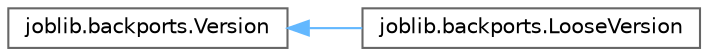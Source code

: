 digraph "Graphical Class Hierarchy"
{
 // LATEX_PDF_SIZE
  bgcolor="transparent";
  edge [fontname=Helvetica,fontsize=10,labelfontname=Helvetica,labelfontsize=10];
  node [fontname=Helvetica,fontsize=10,shape=box,height=0.2,width=0.4];
  rankdir="LR";
  Node0 [id="Node000000",label="joblib.backports.Version",height=0.2,width=0.4,color="grey40", fillcolor="white", style="filled",URL="$d3/d9c/classjoblib_1_1backports_1_1Version.html",tooltip=" "];
  Node0 -> Node1 [id="edge3525_Node000000_Node000001",dir="back",color="steelblue1",style="solid",tooltip=" "];
  Node1 [id="Node000001",label="joblib.backports.LooseVersion",height=0.2,width=0.4,color="grey40", fillcolor="white", style="filled",URL="$de/d15/classjoblib_1_1backports_1_1LooseVersion.html",tooltip=" "];
}
